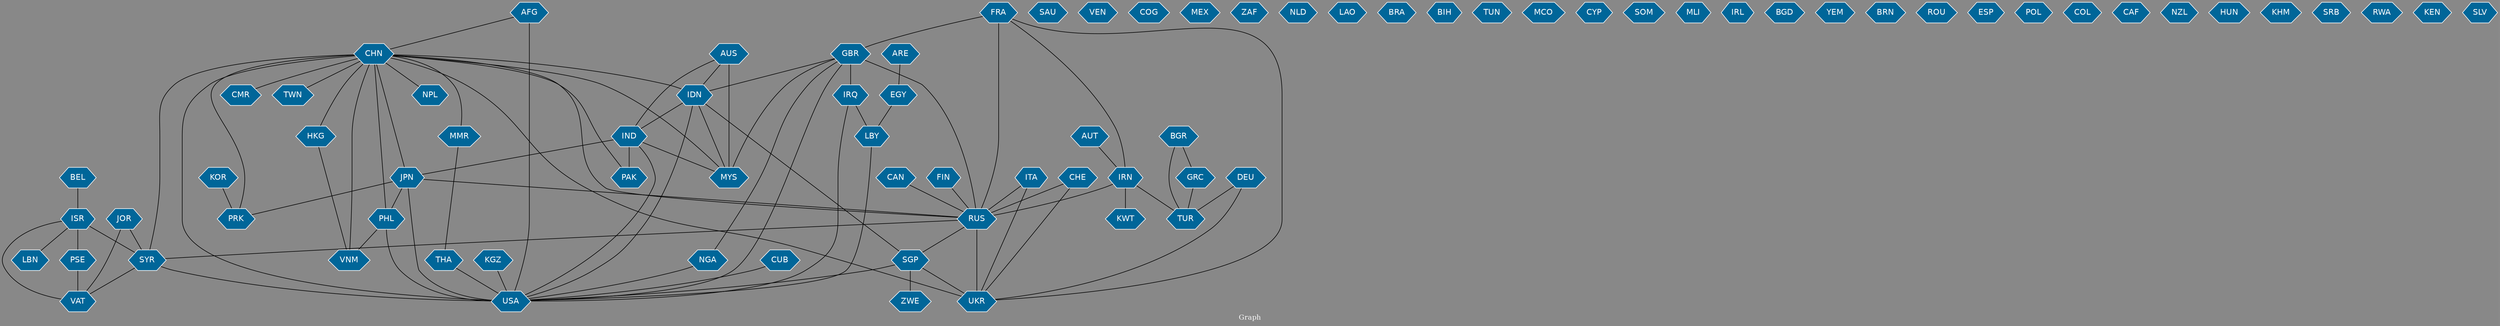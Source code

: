 // Countries together in item graph
graph {
	graph [bgcolor="#888888" fontcolor=white fontsize=12 label="Graph" outputorder=edgesfirst overlap=prism]
	node [color=white fillcolor="#006699" fontcolor=white fontname=Helvetica shape=hexagon style=filled]
	edge [arrowhead=open color=black fontcolor=white fontname=Courier fontsize=12]
		HKG [label=HKG]
		GBR [label=GBR]
		UKR [label=UKR]
		ISR [label=ISR]
		PSE [label=PSE]
		NGA [label=NGA]
		THA [label=THA]
		VAT [label=VAT]
		IRN [label=IRN]
		VNM [label=VNM]
		CHN [label=CHN]
		EGY [label=EGY]
		TUR [label=TUR]
		USA [label=USA]
		PHL [label=PHL]
		RUS [label=RUS]
		AFG [label=AFG]
		PRK [label=PRK]
		SAU [label=SAU]
		DEU [label=DEU]
		FRA [label=FRA]
		LBY [label=LBY]
		VEN [label=VEN]
		PAK [label=PAK]
		COG [label=COG]
		AUS [label=AUS]
		MYS [label=MYS]
		KOR [label=KOR]
		MEX [label=MEX]
		ITA [label=ITA]
		IDN [label=IDN]
		IND [label=IND]
		CHE [label=CHE]
		KGZ [label=KGZ]
		CAN [label=CAN]
		MMR [label=MMR]
		NPL [label=NPL]
		SYR [label=SYR]
		KWT [label=KWT]
		JPN [label=JPN]
		ZAF [label=ZAF]
		NLD [label=NLD]
		LAO [label=LAO]
		BEL [label=BEL]
		IRQ [label=IRQ]
		BRA [label=BRA]
		GRC [label=GRC]
		BGR [label=BGR]
		BIH [label=BIH]
		TUN [label=TUN]
		CMR [label=CMR]
		MCO [label=MCO]
		CYP [label=CYP]
		SOM [label=SOM]
		MLI [label=MLI]
		IRL [label=IRL]
		BGD [label=BGD]
		JOR [label=JOR]
		YEM [label=YEM]
		BRN [label=BRN]
		SGP [label=SGP]
		ZWE [label=ZWE]
		TWN [label=TWN]
		LBN [label=LBN]
		AUT [label=AUT]
		CUB [label=CUB]
		ARE [label=ARE]
		ROU [label=ROU]
		ESP [label=ESP]
		POL [label=POL]
		COL [label=COL]
		CAF [label=CAF]
		NZL [label=NZL]
		HUN [label=HUN]
		KHM [label=KHM]
		SRB [label=SRB]
		RWA [label=RWA]
		KEN [label=KEN]
		SLV [label=SLV]
		FIN [label=FIN]
			SGP -- ZWE [weight=1]
			IDN -- MYS [weight=1]
			SYR -- VAT [weight=4]
			CHE -- RUS [weight=1]
			CHN -- NPL [weight=3]
			FRA -- IRN [weight=1]
			CHN -- CMR [weight=1]
			THA -- USA [weight=3]
			IND -- JPN [weight=1]
			ITA -- RUS [weight=1]
			IND -- PAK [weight=2]
			AFG -- USA [weight=11]
			CAN -- RUS [weight=1]
			PSE -- VAT [weight=6]
			JPN -- PHL [weight=1]
			CHN -- PRK [weight=3]
			LBY -- USA [weight=1]
			JOR -- SYR [weight=1]
			ITA -- UKR [weight=2]
			AUT -- IRN [weight=1]
			ARE -- EGY [weight=1]
			ISR -- LBN [weight=1]
			RUS -- SGP [weight=1]
			IDN -- USA [weight=2]
			BEL -- ISR [weight=1]
			KOR -- PRK [weight=5]
			NGA -- USA [weight=2]
			JPN -- USA [weight=2]
			CHN -- USA [weight=11]
			GRC -- TUR [weight=1]
			IRN -- KWT [weight=1]
			CHN -- IDN [weight=1]
			IND -- USA [weight=3]
			CHN -- TWN [weight=2]
			ISR -- VAT [weight=8]
			PHL -- VNM [weight=2]
			IDN -- IND [weight=4]
			CHN -- RUS [weight=3]
			JPN -- PRK [weight=2]
			CHN -- JPN [weight=14]
			GBR -- RUS [weight=5]
			IDN -- SGP [weight=1]
			AUS -- IDN [weight=3]
			GBR -- IRQ [weight=3]
			GBR -- IDN [weight=1]
			SGP -- UKR [weight=1]
			IRN -- RUS [weight=1]
			ISR -- PSE [weight=11]
			PHL -- USA [weight=5]
			FRA -- GBR [weight=2]
			CUB -- USA [weight=1]
			CHN -- MMR [weight=2]
			CHN -- PHL [weight=14]
			CHN -- UKR [weight=1]
			RUS -- UKR [weight=65]
			CHN -- VNM [weight=16]
			FRA -- RUS [weight=1]
			IRN -- TUR [weight=1]
			KGZ -- USA [weight=1]
			EGY -- LBY [weight=2]
			IRQ -- LBY [weight=2]
			IND -- MYS [weight=1]
			GBR -- USA [weight=1]
			SGP -- USA [weight=1]
			SYR -- USA [weight=2]
			DEU -- UKR [weight=1]
			JOR -- VAT [weight=1]
			ISR -- SYR [weight=1]
			AFG -- CHN [weight=1]
			BGR -- GRC [weight=1]
			IRQ -- USA [weight=2]
			AUS -- IND [weight=1]
			HKG -- VNM [weight=2]
			DEU -- TUR [weight=1]
			MMR -- THA [weight=2]
			CHE -- UKR [weight=1]
			JPN -- RUS [weight=2]
			GBR -- NGA [weight=1]
			FIN -- RUS [weight=1]
			RUS -- SYR [weight=1]
			CHN -- SYR [weight=1]
			CHN -- MYS [weight=3]
			CHN -- PAK [weight=1]
			GBR -- MYS [weight=4]
			FRA -- UKR [weight=1]
			BGR -- TUR [weight=1]
			CHN -- HKG [weight=2]
			AUS -- MYS [weight=5]
}